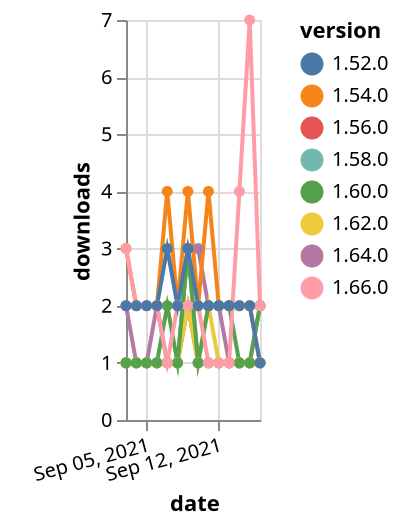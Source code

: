 {"$schema": "https://vega.github.io/schema/vega-lite/v5.json", "description": "A simple bar chart with embedded data.", "data": {"values": [{"date": "2021-09-03", "total": 258, "delta": 1, "version": "1.56.0"}, {"date": "2021-09-04", "total": 259, "delta": 1, "version": "1.56.0"}, {"date": "2021-09-05", "total": 260, "delta": 1, "version": "1.56.0"}, {"date": "2021-09-06", "total": 261, "delta": 1, "version": "1.56.0"}, {"date": "2021-09-07", "total": 262, "delta": 1, "version": "1.56.0"}, {"date": "2021-09-08", "total": 263, "delta": 1, "version": "1.56.0"}, {"date": "2021-09-09", "total": 265, "delta": 2, "version": "1.56.0"}, {"date": "2021-09-10", "total": 266, "delta": 1, "version": "1.56.0"}, {"date": "2021-09-11", "total": 267, "delta": 1, "version": "1.56.0"}, {"date": "2021-09-12", "total": 268, "delta": 1, "version": "1.56.0"}, {"date": "2021-09-13", "total": 269, "delta": 1, "version": "1.56.0"}, {"date": "2021-09-14", "total": 270, "delta": 1, "version": "1.56.0"}, {"date": "2021-09-15", "total": 271, "delta": 1, "version": "1.56.0"}, {"date": "2021-09-16", "total": 272, "delta": 1, "version": "1.56.0"}, {"date": "2021-09-03", "total": 402, "delta": 2, "version": "1.64.0"}, {"date": "2021-09-04", "total": 403, "delta": 1, "version": "1.64.0"}, {"date": "2021-09-05", "total": 404, "delta": 1, "version": "1.64.0"}, {"date": "2021-09-06", "total": 406, "delta": 2, "version": "1.64.0"}, {"date": "2021-09-07", "total": 407, "delta": 1, "version": "1.64.0"}, {"date": "2021-09-08", "total": 408, "delta": 1, "version": "1.64.0"}, {"date": "2021-09-09", "total": 411, "delta": 3, "version": "1.64.0"}, {"date": "2021-09-10", "total": 414, "delta": 3, "version": "1.64.0"}, {"date": "2021-09-11", "total": 416, "delta": 2, "version": "1.64.0"}, {"date": "2021-09-12", "total": 418, "delta": 2, "version": "1.64.0"}, {"date": "2021-09-13", "total": 419, "delta": 1, "version": "1.64.0"}, {"date": "2021-09-14", "total": 420, "delta": 1, "version": "1.64.0"}, {"date": "2021-09-15", "total": 421, "delta": 1, "version": "1.64.0"}, {"date": "2021-09-16", "total": 423, "delta": 2, "version": "1.64.0"}, {"date": "2021-09-03", "total": 2589, "delta": 3, "version": "1.54.0"}, {"date": "2021-09-04", "total": 2591, "delta": 2, "version": "1.54.0"}, {"date": "2021-09-05", "total": 2593, "delta": 2, "version": "1.54.0"}, {"date": "2021-09-06", "total": 2595, "delta": 2, "version": "1.54.0"}, {"date": "2021-09-07", "total": 2599, "delta": 4, "version": "1.54.0"}, {"date": "2021-09-08", "total": 2601, "delta": 2, "version": "1.54.0"}, {"date": "2021-09-09", "total": 2605, "delta": 4, "version": "1.54.0"}, {"date": "2021-09-10", "total": 2607, "delta": 2, "version": "1.54.0"}, {"date": "2021-09-11", "total": 2611, "delta": 4, "version": "1.54.0"}, {"date": "2021-09-12", "total": 2613, "delta": 2, "version": "1.54.0"}, {"date": "2021-09-13", "total": 2615, "delta": 2, "version": "1.54.0"}, {"date": "2021-09-14", "total": 2617, "delta": 2, "version": "1.54.0"}, {"date": "2021-09-15", "total": 2619, "delta": 2, "version": "1.54.0"}, {"date": "2021-09-16", "total": 2620, "delta": 1, "version": "1.54.0"}, {"date": "2021-09-03", "total": 415, "delta": 1, "version": "1.58.0"}, {"date": "2021-09-04", "total": 416, "delta": 1, "version": "1.58.0"}, {"date": "2021-09-05", "total": 417, "delta": 1, "version": "1.58.0"}, {"date": "2021-09-06", "total": 418, "delta": 1, "version": "1.58.0"}, {"date": "2021-09-07", "total": 419, "delta": 1, "version": "1.58.0"}, {"date": "2021-09-08", "total": 420, "delta": 1, "version": "1.58.0"}, {"date": "2021-09-09", "total": 423, "delta": 3, "version": "1.58.0"}, {"date": "2021-09-10", "total": 424, "delta": 1, "version": "1.58.0"}, {"date": "2021-09-11", "total": 425, "delta": 1, "version": "1.58.0"}, {"date": "2021-09-12", "total": 426, "delta": 1, "version": "1.58.0"}, {"date": "2021-09-13", "total": 427, "delta": 1, "version": "1.58.0"}, {"date": "2021-09-14", "total": 428, "delta": 1, "version": "1.58.0"}, {"date": "2021-09-15", "total": 429, "delta": 1, "version": "1.58.0"}, {"date": "2021-09-16", "total": 430, "delta": 1, "version": "1.58.0"}, {"date": "2021-09-03", "total": 181, "delta": 1, "version": "1.62.0"}, {"date": "2021-09-04", "total": 182, "delta": 1, "version": "1.62.0"}, {"date": "2021-09-05", "total": 183, "delta": 1, "version": "1.62.0"}, {"date": "2021-09-06", "total": 184, "delta": 1, "version": "1.62.0"}, {"date": "2021-09-07", "total": 185, "delta": 1, "version": "1.62.0"}, {"date": "2021-09-08", "total": 186, "delta": 1, "version": "1.62.0"}, {"date": "2021-09-09", "total": 188, "delta": 2, "version": "1.62.0"}, {"date": "2021-09-10", "total": 189, "delta": 1, "version": "1.62.0"}, {"date": "2021-09-11", "total": 191, "delta": 2, "version": "1.62.0"}, {"date": "2021-09-12", "total": 192, "delta": 1, "version": "1.62.0"}, {"date": "2021-09-13", "total": 193, "delta": 1, "version": "1.62.0"}, {"date": "2021-09-14", "total": 194, "delta": 1, "version": "1.62.0"}, {"date": "2021-09-15", "total": 195, "delta": 1, "version": "1.62.0"}, {"date": "2021-09-16", "total": 196, "delta": 1, "version": "1.62.0"}, {"date": "2021-09-03", "total": 339, "delta": 1, "version": "1.60.0"}, {"date": "2021-09-04", "total": 340, "delta": 1, "version": "1.60.0"}, {"date": "2021-09-05", "total": 341, "delta": 1, "version": "1.60.0"}, {"date": "2021-09-06", "total": 342, "delta": 1, "version": "1.60.0"}, {"date": "2021-09-07", "total": 344, "delta": 2, "version": "1.60.0"}, {"date": "2021-09-08", "total": 345, "delta": 1, "version": "1.60.0"}, {"date": "2021-09-09", "total": 348, "delta": 3, "version": "1.60.0"}, {"date": "2021-09-10", "total": 349, "delta": 1, "version": "1.60.0"}, {"date": "2021-09-11", "total": 351, "delta": 2, "version": "1.60.0"}, {"date": "2021-09-12", "total": 353, "delta": 2, "version": "1.60.0"}, {"date": "2021-09-13", "total": 355, "delta": 2, "version": "1.60.0"}, {"date": "2021-09-14", "total": 356, "delta": 1, "version": "1.60.0"}, {"date": "2021-09-15", "total": 357, "delta": 1, "version": "1.60.0"}, {"date": "2021-09-16", "total": 359, "delta": 2, "version": "1.60.0"}, {"date": "2021-09-03", "total": 220, "delta": 3, "version": "1.66.0"}, {"date": "2021-09-04", "total": 222, "delta": 2, "version": "1.66.0"}, {"date": "2021-09-05", "total": 224, "delta": 2, "version": "1.66.0"}, {"date": "2021-09-06", "total": 226, "delta": 2, "version": "1.66.0"}, {"date": "2021-09-07", "total": 227, "delta": 1, "version": "1.66.0"}, {"date": "2021-09-08", "total": 229, "delta": 2, "version": "1.66.0"}, {"date": "2021-09-09", "total": 231, "delta": 2, "version": "1.66.0"}, {"date": "2021-09-10", "total": 233, "delta": 2, "version": "1.66.0"}, {"date": "2021-09-11", "total": 234, "delta": 1, "version": "1.66.0"}, {"date": "2021-09-12", "total": 235, "delta": 1, "version": "1.66.0"}, {"date": "2021-09-13", "total": 236, "delta": 1, "version": "1.66.0"}, {"date": "2021-09-14", "total": 240, "delta": 4, "version": "1.66.0"}, {"date": "2021-09-15", "total": 247, "delta": 7, "version": "1.66.0"}, {"date": "2021-09-16", "total": 249, "delta": 2, "version": "1.66.0"}, {"date": "2021-09-03", "total": 2375, "delta": 2, "version": "1.52.0"}, {"date": "2021-09-04", "total": 2377, "delta": 2, "version": "1.52.0"}, {"date": "2021-09-05", "total": 2379, "delta": 2, "version": "1.52.0"}, {"date": "2021-09-06", "total": 2381, "delta": 2, "version": "1.52.0"}, {"date": "2021-09-07", "total": 2384, "delta": 3, "version": "1.52.0"}, {"date": "2021-09-08", "total": 2386, "delta": 2, "version": "1.52.0"}, {"date": "2021-09-09", "total": 2389, "delta": 3, "version": "1.52.0"}, {"date": "2021-09-10", "total": 2391, "delta": 2, "version": "1.52.0"}, {"date": "2021-09-11", "total": 2393, "delta": 2, "version": "1.52.0"}, {"date": "2021-09-12", "total": 2395, "delta": 2, "version": "1.52.0"}, {"date": "2021-09-13", "total": 2397, "delta": 2, "version": "1.52.0"}, {"date": "2021-09-14", "total": 2399, "delta": 2, "version": "1.52.0"}, {"date": "2021-09-15", "total": 2401, "delta": 2, "version": "1.52.0"}, {"date": "2021-09-16", "total": 2402, "delta": 1, "version": "1.52.0"}]}, "width": "container", "mark": {"type": "line", "point": {"filled": true}}, "encoding": {"x": {"field": "date", "type": "temporal", "timeUnit": "yearmonthdate", "title": "date", "axis": {"labelAngle": -15}}, "y": {"field": "delta", "type": "quantitative", "title": "downloads"}, "color": {"field": "version", "type": "nominal"}, "tooltip": {"field": "delta"}}}